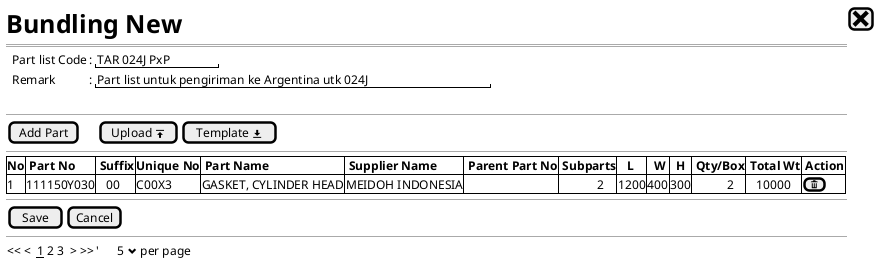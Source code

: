 @startsalt
{
  <size:25><b>Bundling New|[<size:25><&x>]|*
  ==
  {
    .|Part list Code |: |" TAR 024J PxP  "|*
    .|Remark         |: |" Part list untuk pengiriman ke Argentina utk 024J"|*
  }
  .
  --
  {
    |[Add Part] |.|.|.|[Upload <&data-transfer-upload>]| [Template <&data-transfer-download>]|* 
  }
  --
  {#
    |<b>No|<b> Part No  |<b> Suffix | <b>Unique No | <b> Part Name                  |<b> Supplier Name    |<b> Parent Part No |<b> Subparts |   <b>L |  <b>W  |  <b>H  |<b> Qty/Box  |<b> Total Wt |<b> Action |*
    |1 |111150Y030      |   00      | C00X3        |GASKET, CYLINDER HEAD           | MEIDOH INDONESIA    |.                  |            2| 1200   | 400    | 300    |            2|    10000     |[<&trash>] |*
  }
  --
  {[ Save ] | [Cancel]}
  --
  {
  << <  __1__ 2 3  > >>  |'      5 <&chevron-bottom> per page |*
  }
}
@@endsalt



